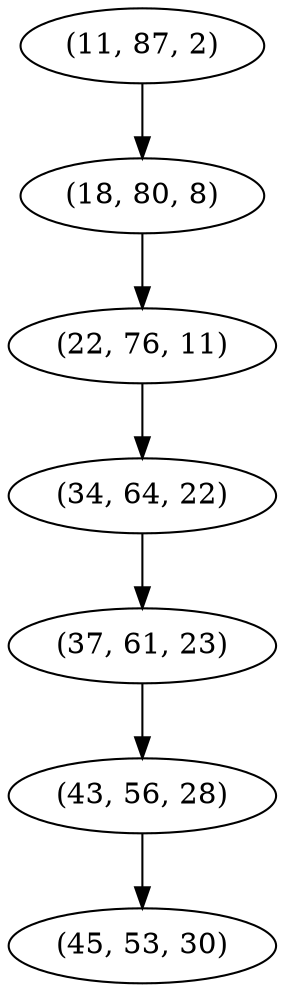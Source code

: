 digraph tree {
    "(11, 87, 2)";
    "(18, 80, 8)";
    "(22, 76, 11)";
    "(34, 64, 22)";
    "(37, 61, 23)";
    "(43, 56, 28)";
    "(45, 53, 30)";
    "(11, 87, 2)" -> "(18, 80, 8)";
    "(18, 80, 8)" -> "(22, 76, 11)";
    "(22, 76, 11)" -> "(34, 64, 22)";
    "(34, 64, 22)" -> "(37, 61, 23)";
    "(37, 61, 23)" -> "(43, 56, 28)";
    "(43, 56, 28)" -> "(45, 53, 30)";
}
